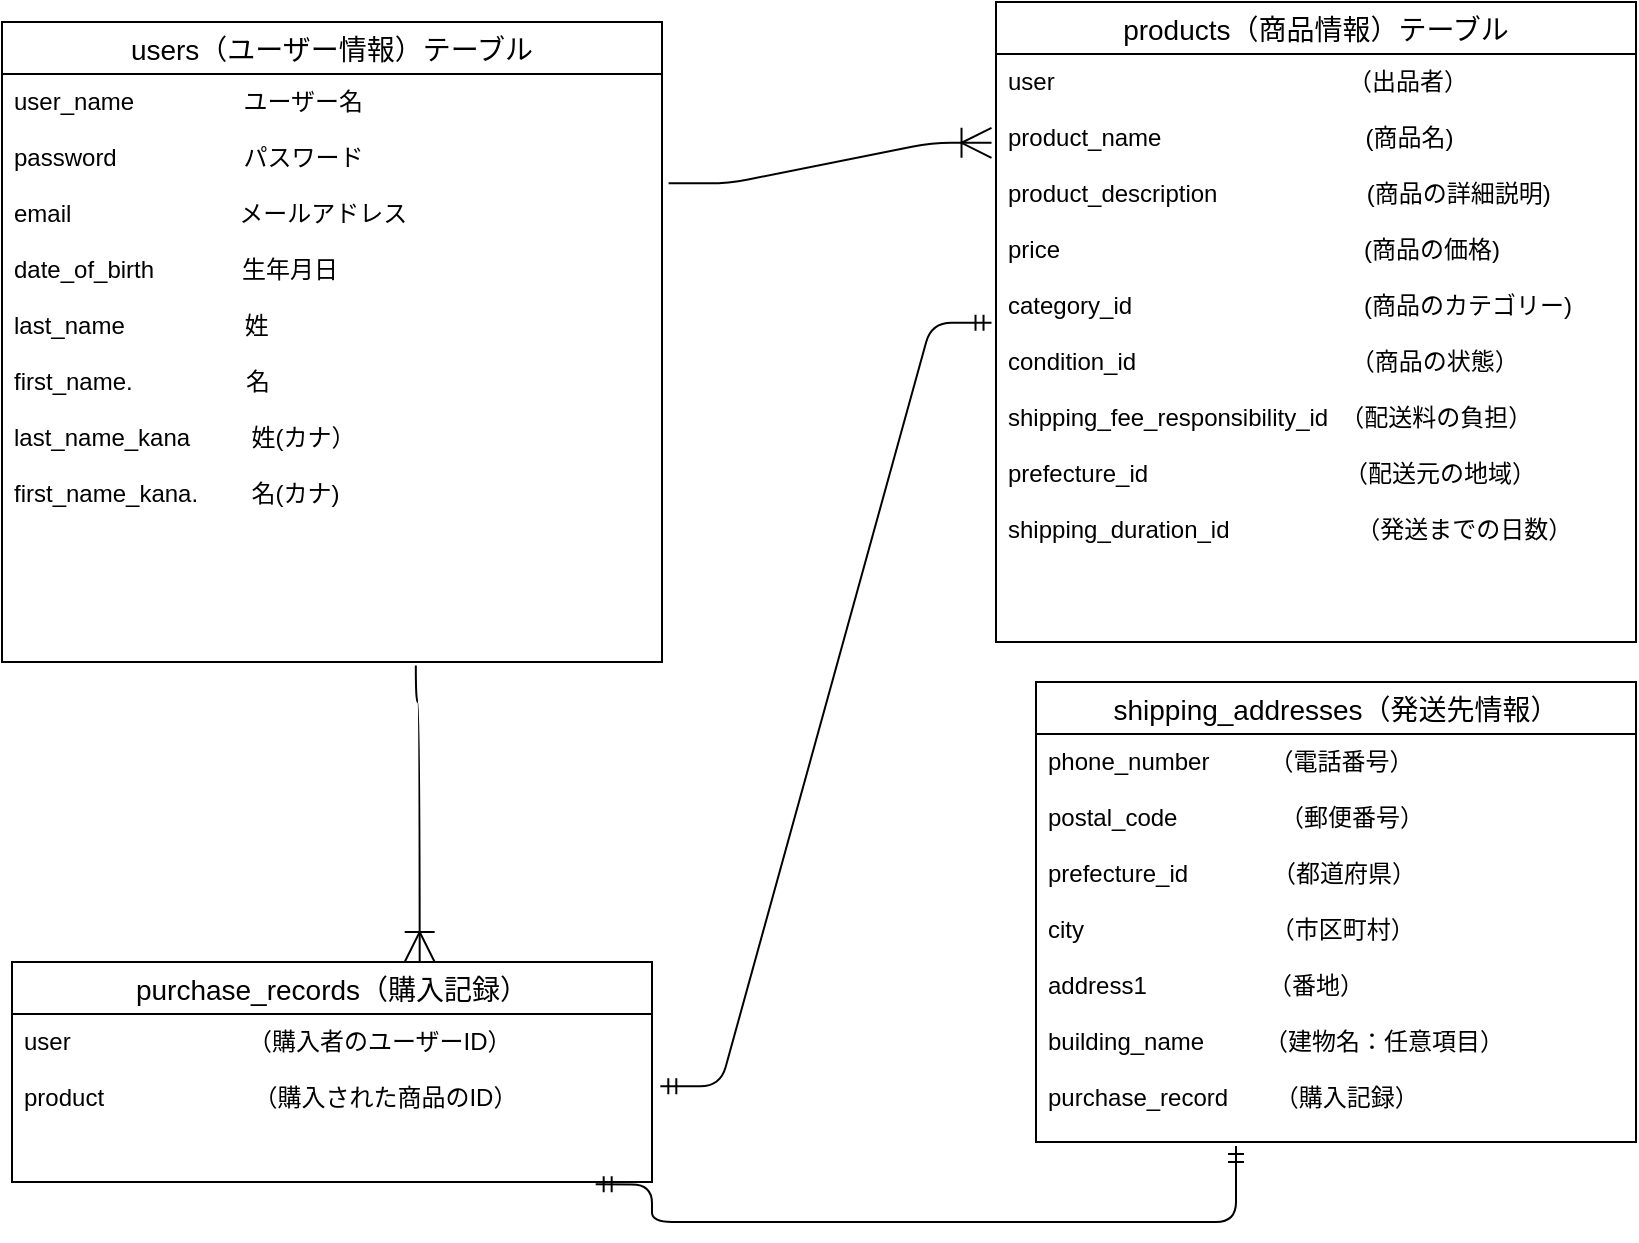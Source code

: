 <mxfile>
    <diagram id="v0YlA0dP-N5IMCv0QfV_" name="ページ1">
        <mxGraphModel dx="915" dy="742" grid="1" gridSize="10" guides="1" tooltips="1" connect="1" arrows="1" fold="1" page="1" pageScale="1" pageWidth="827" pageHeight="1169" background="none" math="0" shadow="0">
            <root>
                <mxCell id="0"/>
                <mxCell id="1" parent="0"/>
                <mxCell id="0TXazy07Ehx4mwPmTE5N-10" style="edgeStyle=none;html=1;exitX=0.75;exitY=0;exitDx=0;exitDy=0;entryX=0.75;entryY=0;entryDx=0;entryDy=0;" edge="1" parent="1">
                    <mxGeometry relative="1" as="geometry">
                        <mxPoint x="220" y="80" as="targetPoint"/>
                        <mxPoint x="220" y="80" as="sourcePoint"/>
                    </mxGeometry>
                </mxCell>
                <mxCell id="0TXazy07Ehx4mwPmTE5N-13" value="users（ユーザー情報）テーブル" style="swimlane;fontStyle=0;childLayout=stackLayout;horizontal=1;startSize=26;horizontalStack=0;resizeParent=1;resizeParentMax=0;resizeLast=0;collapsible=1;marginBottom=0;align=center;fontSize=14;labelBackgroundColor=none;fillColor=default;" vertex="1" parent="1">
                    <mxGeometry x="10" y="20" width="330" height="320" as="geometry"/>
                </mxCell>
                <mxCell id="0TXazy07Ehx4mwPmTE5N-16" value="user_name 　　　　 ユーザー名&#10;&#10;password 　　　　　パスワード&#10;&#10;email　　　　　　　メールアドレス&#10;&#10;date_of_birth     　　 生年月日&#10;　&#10;last_name　　　　　姓&#10;&#10;first_name.                 名&#10;&#10;last_name_kana　　  姓(カナ）&#10;&#10;first_name_kana.        名(カナ)&#10;" style="text;strokeColor=none;fillColor=none;spacingLeft=4;spacingRight=4;overflow=hidden;rotatable=0;points=[[0,0.5],[1,0.5]];portConstraint=eastwest;fontSize=12;" vertex="1" parent="0TXazy07Ehx4mwPmTE5N-13">
                    <mxGeometry y="26" width="330" height="294" as="geometry"/>
                </mxCell>
                <mxCell id="0TXazy07Ehx4mwPmTE5N-17" value="products（商品情報）テーブル" style="swimlane;fontStyle=0;childLayout=stackLayout;horizontal=1;startSize=26;horizontalStack=0;resizeParent=1;resizeParentMax=0;resizeLast=0;collapsible=1;marginBottom=0;align=center;fontSize=14;labelBackgroundColor=none;strokeColor=default;fillColor=default;" vertex="1" parent="1">
                    <mxGeometry x="507" y="10" width="320" height="320" as="geometry"/>
                </mxCell>
                <mxCell id="0TXazy07Ehx4mwPmTE5N-18" value="user                                            （出品者）&#10;&#10;product_name 　　　　  　     　 (商品名)&#10;&#10;product_description 　　　   　    (商品の詳細説明)&#10;&#10;price 　　　　　　　　　　     　(商品の価格)&#10;　　&#10;category_id　　　　　　　     　 (商品のカテゴリー)&#10;&#10;condition_id　　　　　　　       （商品の状態）&#10;&#10;shipping_fee_responsibility_id　（配送料の負担）&#10;&#10;prefecture_id　　　　　　      　（配送元の地域）&#10;&#10;shipping_duration_id　　　　　 （発送までの日数）　" style="text;strokeColor=default;fillColor=none;spacingLeft=4;spacingRight=4;overflow=hidden;rotatable=0;points=[[0,0.5],[1,0.5]];portConstraint=eastwest;fontSize=12;labelBackgroundColor=none;labelBorderColor=none;" vertex="1" parent="0TXazy07Ehx4mwPmTE5N-17">
                    <mxGeometry y="26" width="320" height="294" as="geometry"/>
                </mxCell>
                <mxCell id="0TXazy07Ehx4mwPmTE5N-25" value="shipping_addresses（発送先情報）" style="swimlane;fontStyle=0;childLayout=stackLayout;horizontal=1;startSize=26;horizontalStack=0;resizeParent=1;resizeParentMax=0;resizeLast=0;collapsible=1;marginBottom=0;align=center;fontSize=14;labelBackgroundColor=none;labelBorderColor=none;strokeColor=default;fillColor=default;" vertex="1" parent="1">
                    <mxGeometry x="527" y="350" width="300" height="230" as="geometry"/>
                </mxCell>
                <mxCell id="0TXazy07Ehx4mwPmTE5N-27" value="phone_number　　　（電話番号）&#10;&#10;postal_code　　　　 （郵便番号）&#10;&#10;prefecture_id　　　　（都道府県）&#10;&#10;city　　　　　　　 　（市区町村）&#10;&#10;address1　　　　  　（番地）      &#10;&#10;building_name　　　（建物名：任意項目）&#10;&#10;purchase_record       （購入記録）" style="text;strokeColor=default;fillColor=none;spacingLeft=4;spacingRight=4;overflow=hidden;rotatable=0;points=[[0,0.5],[1,0.5]];portConstraint=eastwest;fontSize=12;labelBackgroundColor=none;labelBorderColor=none;" vertex="1" parent="0TXazy07Ehx4mwPmTE5N-25">
                    <mxGeometry y="26" width="300" height="204" as="geometry"/>
                </mxCell>
                <mxCell id="0TXazy07Ehx4mwPmTE5N-21" value="purchase_records（購入記録）" style="swimlane;fontStyle=0;childLayout=stackLayout;horizontal=1;startSize=26;horizontalStack=0;resizeParent=1;resizeParentMax=0;resizeLast=0;collapsible=1;marginBottom=0;align=center;fontSize=14;labelBackgroundColor=none;strokeColor=default;fillColor=default;" vertex="1" parent="1">
                    <mxGeometry x="15" y="490" width="320" height="110" as="geometry"/>
                </mxCell>
                <mxCell id="0TXazy07Ehx4mwPmTE5N-24" value="user　　　　　　     （購入者のユーザーID）&#10;&#10;product 　　　　       （購入された商品のID）&#10;&#10;&#10;&#10;&#10;&#10;&#10;" style="text;strokeColor=none;fillColor=none;spacingLeft=4;spacingRight=4;overflow=hidden;rotatable=0;points=[[0,0.5],[1,0.5]];portConstraint=eastwest;fontSize=12;labelBackgroundColor=none;" vertex="1" parent="0TXazy07Ehx4mwPmTE5N-21">
                    <mxGeometry y="26" width="320" height="84" as="geometry"/>
                </mxCell>
                <mxCell id="0TXazy07Ehx4mwPmTE5N-31" value="" style="edgeStyle=entityRelationEdgeStyle;fontSize=12;html=1;endArrow=ERmandOne;startArrow=ERmandOne;exitX=1.013;exitY=0.43;exitDx=0;exitDy=0;exitPerimeter=0;entryX=-0.007;entryY=0.457;entryDx=0;entryDy=0;entryPerimeter=0;" edge="1" parent="1" source="0TXazy07Ehx4mwPmTE5N-24" target="0TXazy07Ehx4mwPmTE5N-18">
                    <mxGeometry width="100" height="100" relative="1" as="geometry">
                        <mxPoint x="380" y="380" as="sourcePoint"/>
                        <mxPoint x="480" y="280" as="targetPoint"/>
                    </mxGeometry>
                </mxCell>
                <mxCell id="0TXazy07Ehx4mwPmTE5N-32" value="" style="edgeStyle=orthogonalEdgeStyle;fontSize=12;html=1;endArrow=ERmandOne;startArrow=ERmandOne;exitX=0.912;exitY=1.014;exitDx=0;exitDy=0;exitPerimeter=0;" edge="1" parent="1" source="0TXazy07Ehx4mwPmTE5N-24">
                    <mxGeometry width="100" height="100" relative="1" as="geometry">
                        <mxPoint x="510" y="615" as="sourcePoint"/>
                        <mxPoint x="627" y="582" as="targetPoint"/>
                        <Array as="points">
                            <mxPoint x="335" y="601"/>
                            <mxPoint x="335" y="620"/>
                            <mxPoint x="627" y="620"/>
                            <mxPoint x="627" y="582"/>
                        </Array>
                    </mxGeometry>
                </mxCell>
                <mxCell id="0TXazy07Ehx4mwPmTE5N-33" value="" style="edgeStyle=entityRelationEdgeStyle;fontSize=12;html=1;endArrow=ERoneToMany;endSize=13;entryX=-0.007;entryY=0.151;entryDx=0;entryDy=0;entryPerimeter=0;exitX=1.01;exitY=0.186;exitDx=0;exitDy=0;exitPerimeter=0;" edge="1" parent="1" source="0TXazy07Ehx4mwPmTE5N-16" target="0TXazy07Ehx4mwPmTE5N-18">
                    <mxGeometry width="100" height="100" relative="1" as="geometry">
                        <mxPoint x="350" y="80" as="sourcePoint"/>
                        <mxPoint x="480" y="120" as="targetPoint"/>
                    </mxGeometry>
                </mxCell>
                <mxCell id="0TXazy07Ehx4mwPmTE5N-35" value="" style="edgeStyle=orthogonalEdgeStyle;fontSize=12;html=1;endArrow=ERoneToMany;endSize=13;curved=1;exitX=0.627;exitY=1.006;exitDx=0;exitDy=0;exitPerimeter=0;entryX=0.637;entryY=0;entryDx=0;entryDy=0;entryPerimeter=0;" edge="1" parent="1" source="0TXazy07Ehx4mwPmTE5N-16" target="0TXazy07Ehx4mwPmTE5N-21">
                    <mxGeometry width="100" height="100" relative="1" as="geometry">
                        <mxPoint x="200" y="270" as="sourcePoint"/>
                        <mxPoint x="219" y="450" as="targetPoint"/>
                        <Array as="points">
                            <mxPoint x="217" y="360"/>
                            <mxPoint x="219" y="360"/>
                        </Array>
                    </mxGeometry>
                </mxCell>
            </root>
        </mxGraphModel>
    </diagram>
</mxfile>